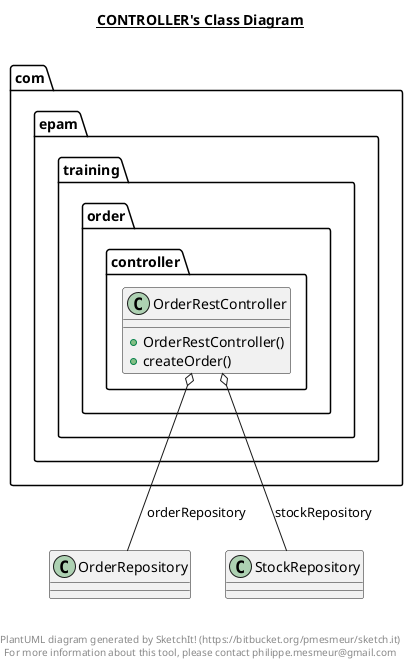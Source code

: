 @startuml

title __CONTROLLER's Class Diagram__\n

  package com.epam.training.order {
    package com.epam.training.order.controller {
      class OrderRestController {
          + OrderRestController()
          + createOrder()
      }
    }
  }
  

  OrderRestController o-- OrderRepository : orderRepository
  OrderRestController o-- StockRepository : stockRepository


right footer


PlantUML diagram generated by SketchIt! (https://bitbucket.org/pmesmeur/sketch.it)
For more information about this tool, please contact philippe.mesmeur@gmail.com
endfooter

@enduml
